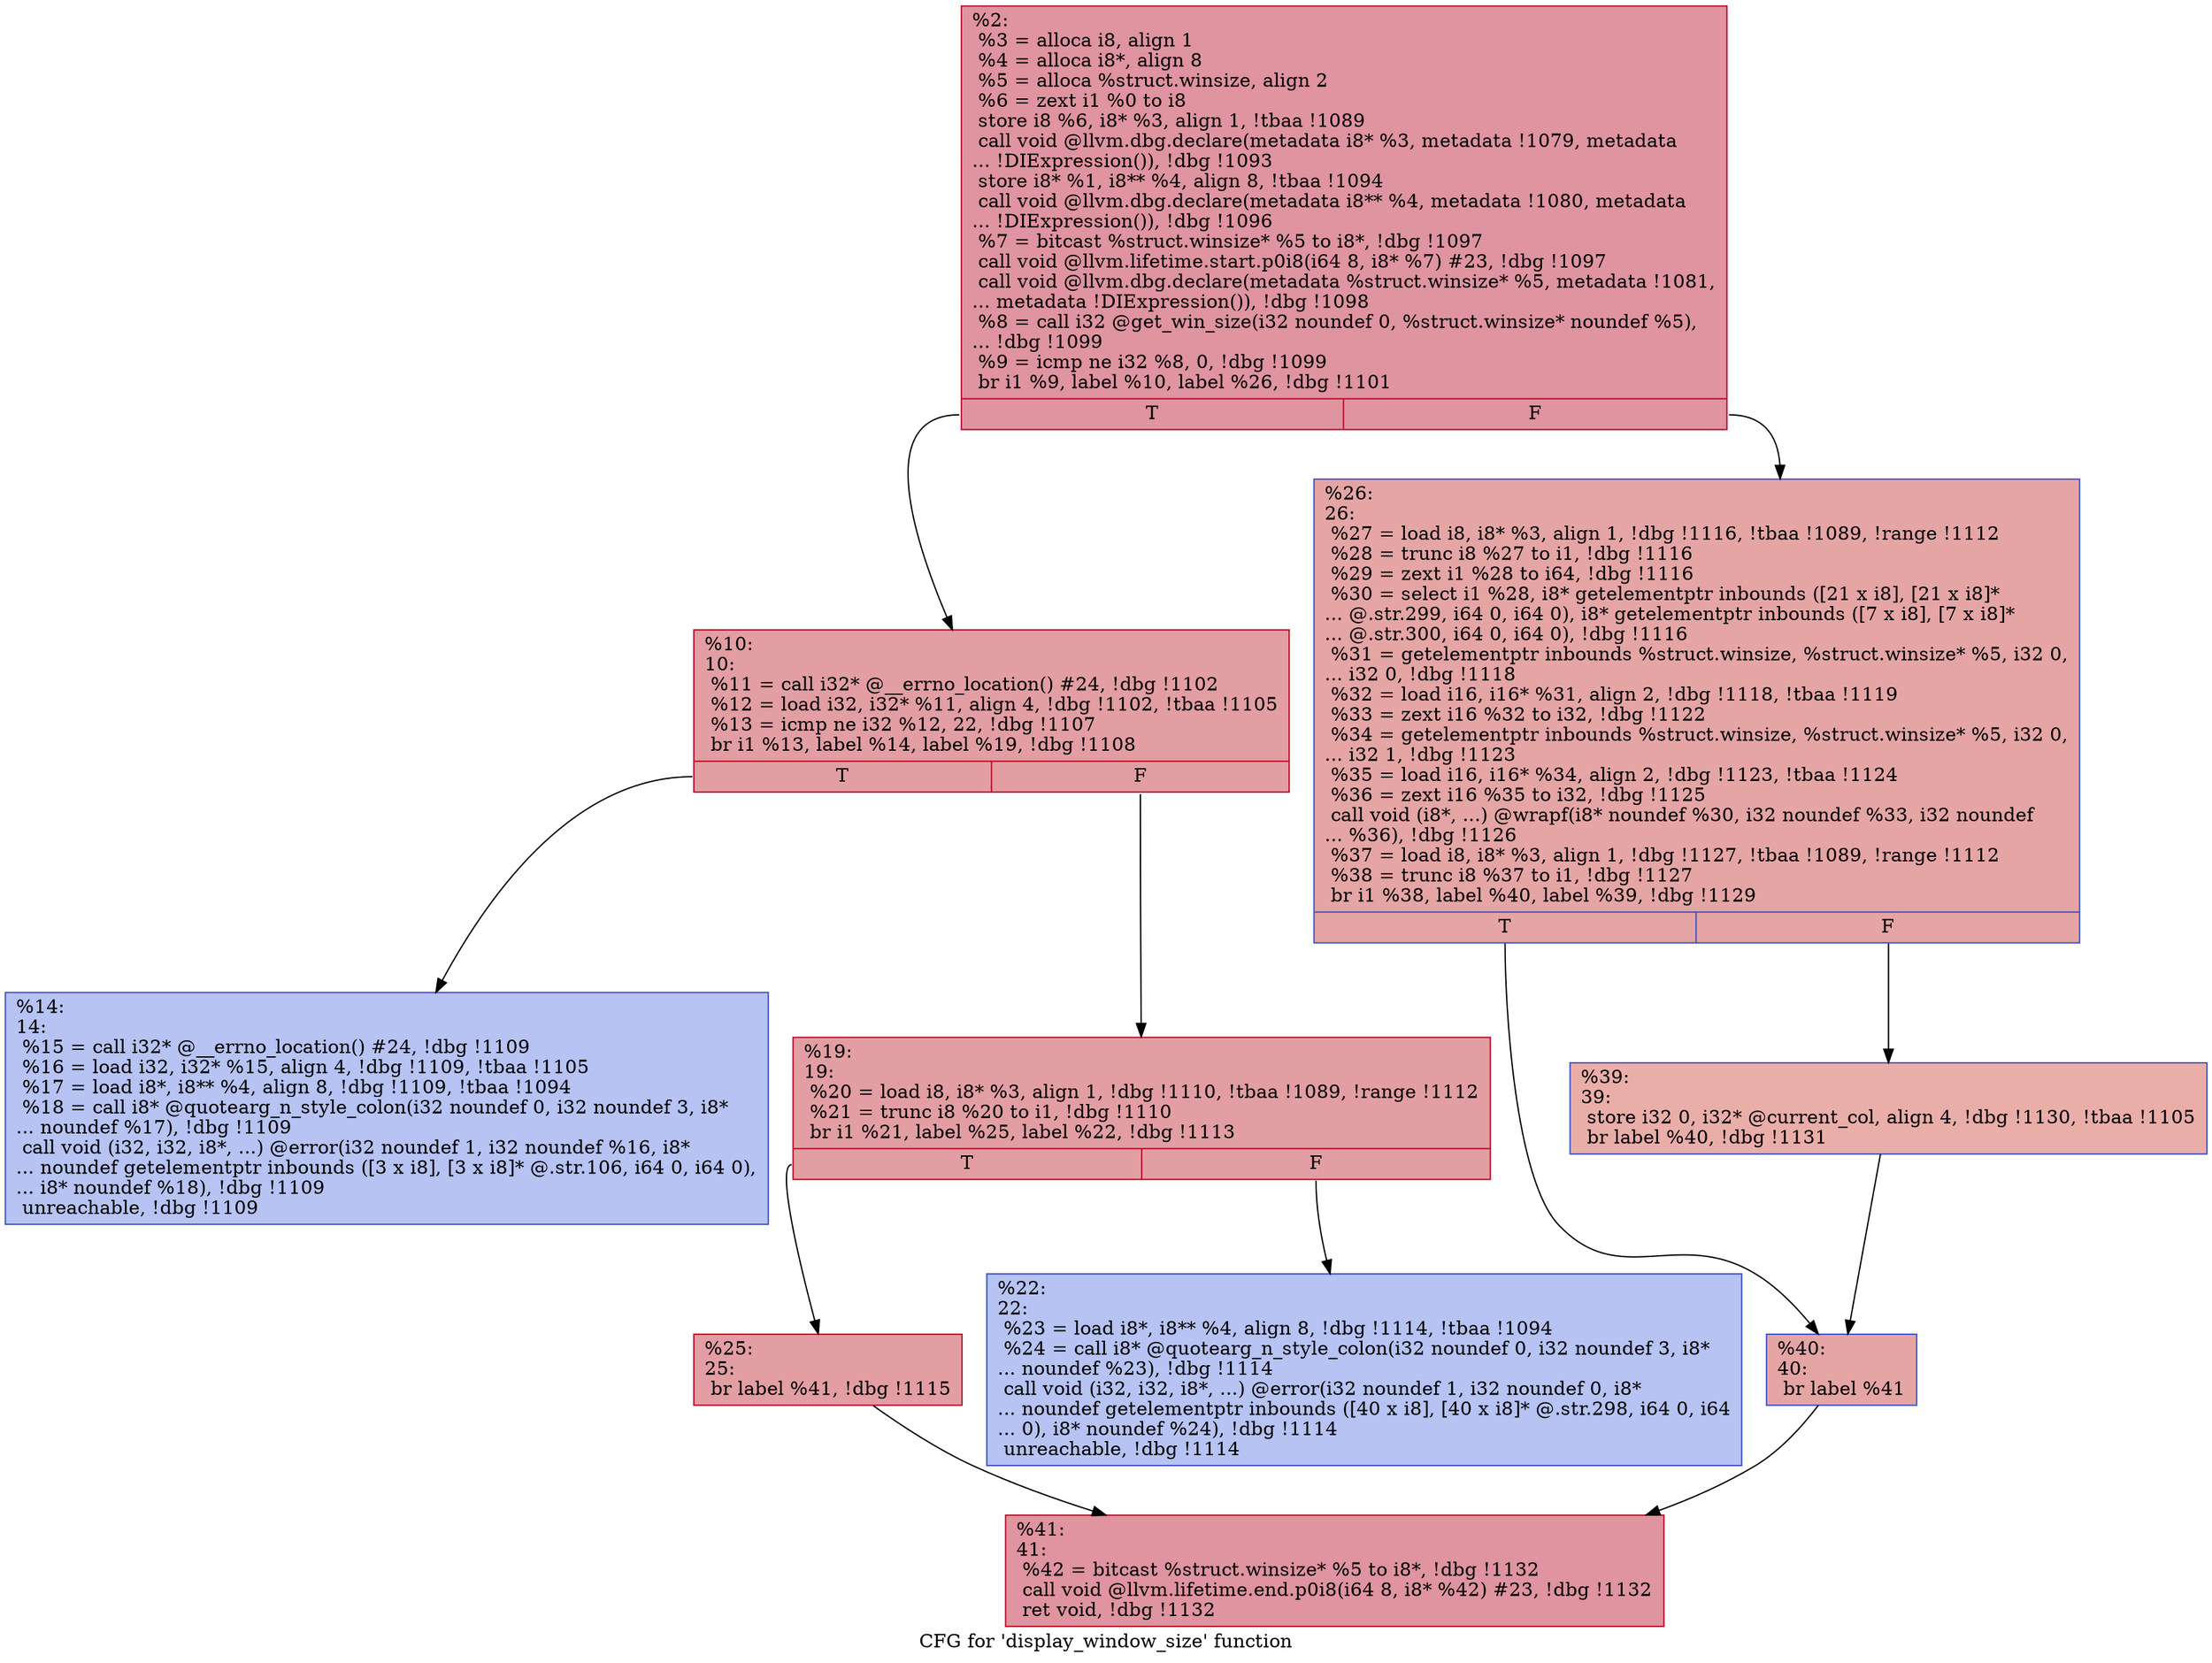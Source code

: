 digraph "CFG for 'display_window_size' function" {
	label="CFG for 'display_window_size' function";

	Node0x169f9f0 [shape=record,color="#b70d28ff", style=filled, fillcolor="#b70d2870",label="{%2:\l  %3 = alloca i8, align 1\l  %4 = alloca i8*, align 8\l  %5 = alloca %struct.winsize, align 2\l  %6 = zext i1 %0 to i8\l  store i8 %6, i8* %3, align 1, !tbaa !1089\l  call void @llvm.dbg.declare(metadata i8* %3, metadata !1079, metadata\l... !DIExpression()), !dbg !1093\l  store i8* %1, i8** %4, align 8, !tbaa !1094\l  call void @llvm.dbg.declare(metadata i8** %4, metadata !1080, metadata\l... !DIExpression()), !dbg !1096\l  %7 = bitcast %struct.winsize* %5 to i8*, !dbg !1097\l  call void @llvm.lifetime.start.p0i8(i64 8, i8* %7) #23, !dbg !1097\l  call void @llvm.dbg.declare(metadata %struct.winsize* %5, metadata !1081,\l... metadata !DIExpression()), !dbg !1098\l  %8 = call i32 @get_win_size(i32 noundef 0, %struct.winsize* noundef %5),\l... !dbg !1099\l  %9 = icmp ne i32 %8, 0, !dbg !1099\l  br i1 %9, label %10, label %26, !dbg !1101\l|{<s0>T|<s1>F}}"];
	Node0x169f9f0:s0 -> Node0x169fb60;
	Node0x169f9f0:s1 -> Node0x169fcf0;
	Node0x169fb60 [shape=record,color="#b70d28ff", style=filled, fillcolor="#be242e70",label="{%10:\l10:                                               \l  %11 = call i32* @__errno_location() #24, !dbg !1102\l  %12 = load i32, i32* %11, align 4, !dbg !1102, !tbaa !1105\l  %13 = icmp ne i32 %12, 22, !dbg !1107\l  br i1 %13, label %14, label %19, !dbg !1108\l|{<s0>T|<s1>F}}"];
	Node0x169fb60:s0 -> Node0x169fbb0;
	Node0x169fb60:s1 -> Node0x169fc00;
	Node0x169fbb0 [shape=record,color="#3d50c3ff", style=filled, fillcolor="#5977e370",label="{%14:\l14:                                               \l  %15 = call i32* @__errno_location() #24, !dbg !1109\l  %16 = load i32, i32* %15, align 4, !dbg !1109, !tbaa !1105\l  %17 = load i8*, i8** %4, align 8, !dbg !1109, !tbaa !1094\l  %18 = call i8* @quotearg_n_style_colon(i32 noundef 0, i32 noundef 3, i8*\l... noundef %17), !dbg !1109\l  call void (i32, i32, i8*, ...) @error(i32 noundef 1, i32 noundef %16, i8*\l... noundef getelementptr inbounds ([3 x i8], [3 x i8]* @.str.106, i64 0, i64 0),\l... i8* noundef %18), !dbg !1109\l  unreachable, !dbg !1109\l}"];
	Node0x169fc00 [shape=record,color="#b70d28ff", style=filled, fillcolor="#be242e70",label="{%19:\l19:                                               \l  %20 = load i8, i8* %3, align 1, !dbg !1110, !tbaa !1089, !range !1112\l  %21 = trunc i8 %20 to i1, !dbg !1110\l  br i1 %21, label %25, label %22, !dbg !1113\l|{<s0>T|<s1>F}}"];
	Node0x169fc00:s0 -> Node0x169fca0;
	Node0x169fc00:s1 -> Node0x169fc50;
	Node0x169fc50 [shape=record,color="#3d50c3ff", style=filled, fillcolor="#5977e370",label="{%22:\l22:                                               \l  %23 = load i8*, i8** %4, align 8, !dbg !1114, !tbaa !1094\l  %24 = call i8* @quotearg_n_style_colon(i32 noundef 0, i32 noundef 3, i8*\l... noundef %23), !dbg !1114\l  call void (i32, i32, i8*, ...) @error(i32 noundef 1, i32 noundef 0, i8*\l... noundef getelementptr inbounds ([40 x i8], [40 x i8]* @.str.298, i64 0, i64\l... 0), i8* noundef %24), !dbg !1114\l  unreachable, !dbg !1114\l}"];
	Node0x169fca0 [shape=record,color="#b70d28ff", style=filled, fillcolor="#be242e70",label="{%25:\l25:                                               \l  br label %41, !dbg !1115\l}"];
	Node0x169fca0 -> Node0x169fde0;
	Node0x169fcf0 [shape=record,color="#3d50c3ff", style=filled, fillcolor="#c5333470",label="{%26:\l26:                                               \l  %27 = load i8, i8* %3, align 1, !dbg !1116, !tbaa !1089, !range !1112\l  %28 = trunc i8 %27 to i1, !dbg !1116\l  %29 = zext i1 %28 to i64, !dbg !1116\l  %30 = select i1 %28, i8* getelementptr inbounds ([21 x i8], [21 x i8]*\l... @.str.299, i64 0, i64 0), i8* getelementptr inbounds ([7 x i8], [7 x i8]*\l... @.str.300, i64 0, i64 0), !dbg !1116\l  %31 = getelementptr inbounds %struct.winsize, %struct.winsize* %5, i32 0,\l... i32 0, !dbg !1118\l  %32 = load i16, i16* %31, align 2, !dbg !1118, !tbaa !1119\l  %33 = zext i16 %32 to i32, !dbg !1122\l  %34 = getelementptr inbounds %struct.winsize, %struct.winsize* %5, i32 0,\l... i32 1, !dbg !1123\l  %35 = load i16, i16* %34, align 2, !dbg !1123, !tbaa !1124\l  %36 = zext i16 %35 to i32, !dbg !1125\l  call void (i8*, ...) @wrapf(i8* noundef %30, i32 noundef %33, i32 noundef\l... %36), !dbg !1126\l  %37 = load i8, i8* %3, align 1, !dbg !1127, !tbaa !1089, !range !1112\l  %38 = trunc i8 %37 to i1, !dbg !1127\l  br i1 %38, label %40, label %39, !dbg !1129\l|{<s0>T|<s1>F}}"];
	Node0x169fcf0:s0 -> Node0x169fd90;
	Node0x169fcf0:s1 -> Node0x169fd40;
	Node0x169fd40 [shape=record,color="#3d50c3ff", style=filled, fillcolor="#d0473d70",label="{%39:\l39:                                               \l  store i32 0, i32* @current_col, align 4, !dbg !1130, !tbaa !1105\l  br label %40, !dbg !1131\l}"];
	Node0x169fd40 -> Node0x169fd90;
	Node0x169fd90 [shape=record,color="#3d50c3ff", style=filled, fillcolor="#c5333470",label="{%40:\l40:                                               \l  br label %41\l}"];
	Node0x169fd90 -> Node0x169fde0;
	Node0x169fde0 [shape=record,color="#b70d28ff", style=filled, fillcolor="#b70d2870",label="{%41:\l41:                                               \l  %42 = bitcast %struct.winsize* %5 to i8*, !dbg !1132\l  call void @llvm.lifetime.end.p0i8(i64 8, i8* %42) #23, !dbg !1132\l  ret void, !dbg !1132\l}"];
}
